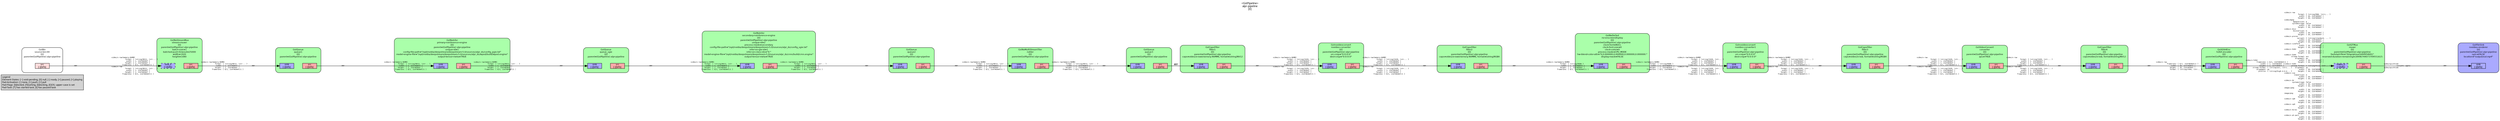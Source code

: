 digraph pipeline {
  rankdir=LR;
  fontname="sans";
  fontsize="10";
  labelloc=t;
  nodesep=.1;
  ranksep=.2;
  label="<GstPipeline>\nalpr-pipeline\n[0]";
  node [style="filled,rounded", shape=box, fontsize="9", fontname="sans", margin="0.0,0.0"];
  edge [labelfontsize="6", fontsize="9", fontname="monospace"];
  
  legend [
    pos="0,0!",
    margin="0.05,0.05",
    style="filled",
    label="Legend\lElement-States: [~] void-pending, [0] null, [-] ready, [=] paused, [>] playing\lPad-Activation: [-] none, [>] push, [<] pull\lPad-Flags: [b]locked, [f]lushing, [b]locking, [E]OS; upper-case is set\lPad-Task: [T] has started task, [t] has paused task\l",
  ];
  subgraph cluster_nvvideo_renderer_0x55ce022270 {
    fontname="Bitstream Vera Sans";
    fontsize="8";
    style="filled,rounded";
    color=black;
    label="GstFileSink\nnvvideo-renderer\n[0]\nparent=(GstPipeline) alpr-pipeline\nsync=FALSE\nlocation=\"output/out.mp4\"";
    subgraph cluster_nvvideo_renderer_0x55ce022270_sink {
      label="";
      style="invis";
      nvvideo_renderer_0x55ce022270_sink_0x55cdf54ee0 [color=black, fillcolor="#aaaaff", label="sink\n[-][bFb]", height="0.2", style="filled,solid"];
    }

    fillcolor="#aaaaff";
  }

  subgraph cluster_muxer_0x55cdf52010 {
    fontname="Bitstream Vera Sans";
    fontsize="8";
    style="filled,rounded";
    color=black;
    label="GstQTMux\nmuxer\n[0]\nparent=(GstPipeline) alpr-pipeline\nfaststart-file=\"/tmp/qtmux1644954691\"\nreserved-duration-remaining=18446744073709551615";
    subgraph cluster_muxer_0x55cdf52010_sink {
      label="";
      style="invis";
      muxer_0x55cdf52010_video_0_0x55cdf555d0 [color=black, fillcolor="#aaaaff", label="video_0\n[>][bfb]", height="0.2", style="filled,dashed"];
    }

    subgraph cluster_muxer_0x55cdf52010_src {
      label="";
      style="invis";
      muxer_0x55cdf52010_src_0x55cdf377d0 [color=black, fillcolor="#ffaaaa", label="src\n[-][bFb]", height="0.2", style="filled,solid"];
    }

    muxer_0x55cdf52010_video_0_0x55cdf555d0 -> muxer_0x55cdf52010_src_0x55cdf377d0 [style="invis"];
    fillcolor="#aaffaa";
  }

  muxer_0x55cdf52010_src_0x55cdf377d0 -> nvvideo_renderer_0x55ce022270_sink_0x55cdf54ee0 [labeldistance="10", labelangle="0", label="                                                  ", taillabel="video/quicktime\l             variant: apple\lvideo/quicktime\l", headlabel="ANY"]
  subgraph cluster_h264_encoder_0x55cdf3caf0 {
    fontname="Bitstream Vera Sans";
    fontsize="8";
    style="filled,rounded";
    color=black;
    label="GstX264Enc\nh264 encoder\n[0]\nparent=(GstPipeline) alpr-pipeline";
    subgraph cluster_h264_encoder_0x55cdf3caf0_sink {
      label="";
      style="invis";
      h264_encoder_0x55cdf3caf0_sink_0x55cdf369f0 [color=black, fillcolor="#aaaaff", label="sink\n[-][bFb]", height="0.2", style="filled,solid"];
    }

    subgraph cluster_h264_encoder_0x55cdf3caf0_src {
      label="";
      style="invis";
      h264_encoder_0x55cdf3caf0_src_0x55cdf36c40 [color=black, fillcolor="#ffaaaa", label="src\n[-][bFb]", height="0.2", style="filled,solid"];
    }

    h264_encoder_0x55cdf3caf0_sink_0x55cdf369f0 -> h264_encoder_0x55cdf3caf0_src_0x55cdf36c40 [style="invis"];
    fillcolor="#aaffaa";
  }

  h264_encoder_0x55cdf3caf0_src_0x55cdf36c40 -> muxer_0x55cdf52010_video_0_0x55cdf555d0 [labeldistance="10", labelangle="0", label="                                                  ", taillabel="video/x-h264\l           framerate: [ 0/1, 2147483647/1 ]\l               width: [ 1, 2147483647 ]\l              height: [ 1, 2147483647 ]\l       stream-format: { (string)avc, (stri... }\l           alignment: au\l             profile: { (string)high-4:4:4... }\l", headlabel="video/x-raw\l              format: { (string)RGB, (stri... }\l               width: [ 16, 2147483647 ]\l              height: [ 16, 2147483647 ]\lvideo/mpeg\l         mpegversion: 4\l        systemstream: false\l               width: [ 16, 2147483647 ]\l              height: [ 16, 2147483647 ]\lvideo/x-divx\l         divxversion: 5\l               width: [ 16, 2147483647 ]\l              height: [ 16, 2147483647 ]\lvideo/x-prores\l             variant: { (string)standard, ... }\l               width: [ 16, 2147483647 ]\l              height: [ 16, 2147483647 ]\lvideo/x-cineform\l               width: [ 16, 2147483647 ]\l              height: [ 16, 2147483647 ]\lvideo/x-h263\l               width: [ 16, 2147483647 ]\l              height: [ 16, 2147483647 ]\lvideo/x-h264\l       stream-format: avc\l           alignment: au\l               width: [ 16, 2147483647 ]\l              height: [ 16, 2147483647 ]\lvideo/x-h265\l       stream-format: { (string)hvc1, (str... }\l           alignment: au\l               width: [ 16, 2147483647 ]\l              height: [ 16, 2147483647 ]\lvideo/x-svq\l          svqversion: 3\l               width: [ 16, 2147483647 ]\l              height: [ 16, 2147483647 ]\lvideo/x-dv\l        systemstream: false\l               width: [ 16, 2147483647 ]\l              height: [ 16, 2147483647 ]\limage/jpeg\l               width: [ 16, 2147483647 ]\l              height: [ 16, 2147483647 ]\limage/png\l               width: [ 16, 2147483647 ]\l              height: [ 16, 2147483647 ]\lvideo/x-vp8\l               width: [ 16, 2147483647 ]\l              height: [ 16, 2147483647 ]\lvideo/x-vp9\l               width: [ 16, 2147483647 ]\l              height: [ 16, 2147483647 ]\lvideo/x-dirac\l               width: [ 16, 2147483647 ]\l              height: [ 16, 2147483647 ]\lvideo/x-qt-part\l               width: [ 16, 2147483647 ]\l              height: [ 16, 2147483647 ]\l"]
  subgraph cluster_filter4_0x55cdf34b70 {
    fontname="Bitstream Vera Sans";
    fontsize="8";
    style="filled,rounded";
    color=black;
    label="GstCapsFilter\nfilter4\n[0]\nparent=(GstPipeline) alpr-pipeline\ncaps=video/x-raw, format=(string)NV12";
    subgraph cluster_filter4_0x55cdf34b70_sink {
      label="";
      style="invis";
      filter4_0x55cdf34b70_sink_0x55cdf36550 [color=black, fillcolor="#aaaaff", label="sink\n[-][bFb]", height="0.2", style="filled,solid"];
    }

    subgraph cluster_filter4_0x55cdf34b70_src {
      label="";
      style="invis";
      filter4_0x55cdf34b70_src_0x55cdf367a0 [color=black, fillcolor="#ffaaaa", label="src\n[-][bFb]", height="0.2", style="filled,solid"];
    }

    filter4_0x55cdf34b70_sink_0x55cdf36550 -> filter4_0x55cdf34b70_src_0x55cdf367a0 [style="invis"];
    fillcolor="#aaffaa";
  }

  filter4_0x55cdf34b70_src_0x55cdf367a0 -> h264_encoder_0x55cdf3caf0_sink_0x55cdf369f0 [labeldistance="10", labelangle="0", label="                                                  ", taillabel="ANY", headlabel="video/x-raw\l           framerate: [ 0/1, 2147483647/1 ]\l               width: [ 16, 2147483647 ]\l              height: [ 16, 2147483647 ]\l              format: { (string)Y444, (str... }\l"]
  subgraph cluster_converter_0x55cdf460f0 {
    fontname="Bitstream Vera Sans";
    fontsize="8";
    style="filled,rounded";
    color=black;
    label="GstVideoConvert\nconverter\n[0]\nparent=(GstPipeline) alpr-pipeline\nqos=TRUE";
    subgraph cluster_converter_0x55cdf460f0_sink {
      label="";
      style="invis";
      converter_0x55cdf460f0_sink_0x55cdf36e90 [color=black, fillcolor="#aaaaff", label="sink\n[-][bFb]", height="0.2", style="filled,solid"];
    }

    subgraph cluster_converter_0x55cdf460f0_src {
      label="";
      style="invis";
      converter_0x55cdf460f0_src_0x55cdf370e0 [color=black, fillcolor="#ffaaaa", label="src\n[-][bFb]", height="0.2", style="filled,solid"];
    }

    converter_0x55cdf460f0_sink_0x55cdf36e90 -> converter_0x55cdf460f0_src_0x55cdf370e0 [style="invis"];
    fillcolor="#aaffaa";
  }

  converter_0x55cdf460f0_src_0x55cdf370e0 -> filter4_0x55cdf34b70_sink_0x55cdf36550 [labeldistance="10", labelangle="0", label="                                                  ", taillabel="video/x-raw\l              format: { (string)I420, (str... }\l               width: [ 1, 2147483647 ]\l              height: [ 1, 2147483647 ]\l           framerate: [ 0/1, 2147483647/1 ]\lvideo/x-raw(ANY)\l              format: { (string)I420, (str... }\l               width: [ 1, 2147483647 ]\l              height: [ 1, 2147483647 ]\l           framerate: [ 0/1, 2147483647/1 ]\l", headlabel="ANY"]
  subgraph cluster_filter3_0x55cdf34830 {
    fontname="Bitstream Vera Sans";
    fontsize="8";
    style="filled,rounded";
    color=black;
    label="GstCapsFilter\nfilter3\n[0]\nparent=(GstPipeline) alpr-pipeline\ncaps=video/x-raw, format=(string)RGBA";
    subgraph cluster_filter3_0x55cdf34830_sink {
      label="";
      style="invis";
      filter3_0x55cdf34830_sink_0x55cdf360b0 [color=black, fillcolor="#aaaaff", label="sink\n[-][bFb]", height="0.2", style="filled,solid"];
    }

    subgraph cluster_filter3_0x55cdf34830_src {
      label="";
      style="invis";
      filter3_0x55cdf34830_src_0x55cdf36300 [color=black, fillcolor="#ffaaaa", label="src\n[-][bFb]", height="0.2", style="filled,solid"];
    }

    filter3_0x55cdf34830_sink_0x55cdf360b0 -> filter3_0x55cdf34830_src_0x55cdf36300 [style="invis"];
    fillcolor="#aaffaa";
  }

  filter3_0x55cdf34830_src_0x55cdf36300 -> converter_0x55cdf460f0_sink_0x55cdf36e90 [labeldistance="10", labelangle="0", label="                                                  ", taillabel="ANY", headlabel="video/x-raw\l              format: { (string)I420, (str... }\l               width: [ 1, 2147483647 ]\l              height: [ 1, 2147483647 ]\l           framerate: [ 0/1, 2147483647/1 ]\lvideo/x-raw(ANY)\l              format: { (string)I420, (str... }\l               width: [ 1, 2147483647 ]\l              height: [ 1, 2147483647 ]\l           framerate: [ 0/1, 2147483647/1 ]\l"]
  subgraph cluster_nvvideo_converter1_0x55cdf58f60 {
    fontname="Bitstream Vera Sans";
    fontsize="8";
    style="filled,rounded";
    color=black;
    label="Gstnvvideoconvert\nnvvideo-converter1\n[0]\nparent=(GstPipeline) alpr-pipeline\nsrc-crop=\"0:0:0:0\"\ndest-crop=\"0:0:0:0\"";
    subgraph cluster_nvvideo_converter1_0x55cdf58f60_sink {
      label="";
      style="invis";
      nvvideo_converter1_0x55cdf58f60_sink_0x55cdf37a20 [color=black, fillcolor="#aaaaff", label="sink\n[-][bFb]", height="0.2", style="filled,solid"];
    }

    subgraph cluster_nvvideo_converter1_0x55cdf58f60_src {
      label="";
      style="invis";
      nvvideo_converter1_0x55cdf58f60_src_0x55cdf37c70 [color=black, fillcolor="#ffaaaa", label="src\n[-][bFb]", height="0.2", style="filled,solid"];
    }

    nvvideo_converter1_0x55cdf58f60_sink_0x55cdf37a20 -> nvvideo_converter1_0x55cdf58f60_src_0x55cdf37c70 [style="invis"];
    fillcolor="#aaffaa";
  }

  nvvideo_converter1_0x55cdf58f60_src_0x55cdf37c70 -> filter3_0x55cdf34830_sink_0x55cdf360b0 [labeldistance="10", labelangle="0", label="                                                  ", taillabel="video/x-raw(memory:NVMM)\l              format: { (string)I420, (str... }\l               width: [ 1, 2147483647 ]\l              height: [ 1, 2147483647 ]\l           framerate: [ 0/1, 2147483647/1 ]\lvideo/x-raw\l              format: { (string)I420, (str... }\l               width: [ 1, 2147483647 ]\l              height: [ 1, 2147483647 ]\l           framerate: [ 0/1, 2147483647/1 ]\l", headlabel="ANY"]
  subgraph cluster_nv_onscreendisplay_0x55cdf70bb0 {
    fontname="Bitstream Vera Sans";
    fontsize="8";
    style="filled,rounded";
    color=black;
    label="GstNvDsOsd\nnv-onscreendisplay\n[0]\nparent=(GstPipeline) alpr-pipeline\nclock-font=NULL\nclock-font-size=0\nclock-color=0\nprocess-mode=CPU_MODE\nhw-blend-color-attr=\"0,0.000000,0.000000,0.000000,0.000000:\"\ndisplay-mask=FALSE";
    subgraph cluster_nv_onscreendisplay_0x55cdf70bb0_sink {
      label="";
      style="invis";
      nv_onscreendisplay_0x55cdf70bb0_sink_0x55cdf54a40 [color=black, fillcolor="#aaaaff", label="sink\n[-][bFb]", height="0.2", style="filled,solid"];
    }

    subgraph cluster_nv_onscreendisplay_0x55cdf70bb0_src {
      label="";
      style="invis";
      nv_onscreendisplay_0x55cdf70bb0_src_0x55cdf54c90 [color=black, fillcolor="#ffaaaa", label="src\n[-][bFb]", height="0.2", style="filled,solid"];
    }

    nv_onscreendisplay_0x55cdf70bb0_sink_0x55cdf54a40 -> nv_onscreendisplay_0x55cdf70bb0_src_0x55cdf54c90 [style="invis"];
    fillcolor="#aaffaa";
  }

  nv_onscreendisplay_0x55cdf70bb0_src_0x55cdf54c90 -> nvvideo_converter1_0x55cdf58f60_sink_0x55cdf37a20 [labeldistance="10", labelangle="0", label="                                                  ", taillabel="video/x-raw(memory:NVMM)\l              format: { (string)RGBA }\l               width: [ 1, 2147483647 ]\l              height: [ 1, 2147483647 ]\l           framerate: [ 0/1, 2147483647/1 ]\l", headlabel="video/x-raw(memory:NVMM)\l              format: { (string)I420, (str... }\l               width: [ 1, 2147483647 ]\l              height: [ 1, 2147483647 ]\l           framerate: [ 0/1, 2147483647/1 ]\lvideo/x-raw\l              format: { (string)I420, (str... }\l               width: [ 1, 2147483647 ]\l              height: [ 1, 2147483647 ]\l           framerate: [ 0/1, 2147483647/1 ]\l"]
  subgraph cluster_filter2_0x55cdf344f0 {
    fontname="Bitstream Vera Sans";
    fontsize="8";
    style="filled,rounded";
    color=black;
    label="GstCapsFilter\nfilter2\n[0]\nparent=(GstPipeline) alpr-pipeline\ncaps=video/x-raw(memory:NVMM), format=(string)RGBA";
    subgraph cluster_filter2_0x55cdf344f0_sink {
      label="";
      style="invis";
      filter2_0x55cdf344f0_sink_0x55cdf2bb40 [color=black, fillcolor="#aaaaff", label="sink\n[-][bFb]", height="0.2", style="filled,solid"];
    }

    subgraph cluster_filter2_0x55cdf344f0_src {
      label="";
      style="invis";
      filter2_0x55cdf344f0_src_0x55cdf2bd90 [color=black, fillcolor="#ffaaaa", label="src\n[-][bFb]", height="0.2", style="filled,solid"];
    }

    filter2_0x55cdf344f0_sink_0x55cdf2bb40 -> filter2_0x55cdf344f0_src_0x55cdf2bd90 [style="invis"];
    fillcolor="#aaffaa";
  }

  filter2_0x55cdf344f0_src_0x55cdf2bd90 -> nv_onscreendisplay_0x55cdf70bb0_sink_0x55cdf54a40 [labeldistance="10", labelangle="0", label="                                                  ", taillabel="ANY", headlabel="video/x-raw(memory:NVMM)\l              format: { (string)RGBA }\l               width: [ 1, 2147483647 ]\l              height: [ 1, 2147483647 ]\l           framerate: [ 0/1, 2147483647/1 ]\l"]
  subgraph cluster_nvvideo_converter_0x55cdf5c960 {
    fontname="Bitstream Vera Sans";
    fontsize="8";
    style="filled,rounded";
    color=black;
    label="Gstnvvideoconvert\nnvvideo-converter\n[0]\nparent=(GstPipeline) alpr-pipeline\nsrc-crop=\"0:0:0:0\"\ndest-crop=\"0:0:0:0\"";
    subgraph cluster_nvvideo_converter_0x55cdf5c960_sink {
      label="";
      style="invis";
      nvvideo_converter_0x55cdf5c960_sink_0x55cdf545a0 [color=black, fillcolor="#aaaaff", label="sink\n[-][bFb]", height="0.2", style="filled,solid"];
    }

    subgraph cluster_nvvideo_converter_0x55cdf5c960_src {
      label="";
      style="invis";
      nvvideo_converter_0x55cdf5c960_src_0x55cdf547f0 [color=black, fillcolor="#ffaaaa", label="src\n[-][bFb]", height="0.2", style="filled,solid"];
    }

    nvvideo_converter_0x55cdf5c960_sink_0x55cdf545a0 -> nvvideo_converter_0x55cdf5c960_src_0x55cdf547f0 [style="invis"];
    fillcolor="#aaffaa";
  }

  nvvideo_converter_0x55cdf5c960_src_0x55cdf547f0 -> filter2_0x55cdf344f0_sink_0x55cdf2bb40 [labeldistance="10", labelangle="0", label="                                                  ", taillabel="video/x-raw(memory:NVMM)\l              format: { (string)I420, (str... }\l               width: [ 1, 2147483647 ]\l              height: [ 1, 2147483647 ]\l           framerate: [ 0/1, 2147483647/1 ]\lvideo/x-raw\l              format: { (string)I420, (str... }\l               width: [ 1, 2147483647 ]\l              height: [ 1, 2147483647 ]\l           framerate: [ 0/1, 2147483647/1 ]\l", headlabel="ANY"]
  subgraph cluster_filter1_0x55cdf341b0 {
    fontname="Bitstream Vera Sans";
    fontsize="8";
    style="filled,rounded";
    color=black;
    label="GstCapsFilter\nfilter1\n[0]\nparent=(GstPipeline) alpr-pipeline\ncaps=video/x-raw(memory:NVMM), format=(string)NV12";
    subgraph cluster_filter1_0x55cdf341b0_sink {
      label="";
      style="invis";
      filter1_0x55cdf341b0_sink_0x55cdf2b6a0 [color=black, fillcolor="#aaaaff", label="sink\n[-][bFb]", height="0.2", style="filled,solid"];
    }

    subgraph cluster_filter1_0x55cdf341b0_src {
      label="";
      style="invis";
      filter1_0x55cdf341b0_src_0x55cdf2b8f0 [color=black, fillcolor="#ffaaaa", label="src\n[-][bFb]", height="0.2", style="filled,solid"];
    }

    filter1_0x55cdf341b0_sink_0x55cdf2b6a0 -> filter1_0x55cdf341b0_src_0x55cdf2b8f0 [style="invis"];
    fillcolor="#aaffaa";
  }

  filter1_0x55cdf341b0_src_0x55cdf2b8f0 -> nvvideo_converter_0x55cdf5c960_sink_0x55cdf545a0 [labeldistance="10", labelangle="0", label="                                                  ", taillabel="ANY", headlabel="video/x-raw(memory:NVMM)\l              format: { (string)I420, (str... }\l               width: [ 1, 2147483647 ]\l              height: [ 1, 2147483647 ]\l           framerate: [ 0/1, 2147483647/1 ]\lvideo/x-raw\l              format: { (string)I420, (str... }\l               width: [ 1, 2147483647 ]\l              height: [ 1, 2147483647 ]\l           framerate: [ 0/1, 2147483647/1 ]\l"]
  subgraph cluster_queue3_0x55cdd02a20 {
    fontname="Bitstream Vera Sans";
    fontsize="8";
    style="filled,rounded";
    color=black;
    label="GstQueue\nqueue3\n[0]\nparent=(GstPipeline) alpr-pipeline";
    subgraph cluster_queue3_0x55cdd02a20_sink {
      label="";
      style="invis";
      queue3_0x55cdd02a20_sink_0x55cdf2a8c0 [color=black, fillcolor="#aaaaff", label="sink\n[-][bFb]", height="0.2", style="filled,solid"];
    }

    subgraph cluster_queue3_0x55cdd02a20_src {
      label="";
      style="invis";
      queue3_0x55cdd02a20_src_0x55cdf2ab10 [color=black, fillcolor="#ffaaaa", label="src\n[-][bFb]", height="0.2", style="filled,solid"];
    }

    queue3_0x55cdd02a20_sink_0x55cdf2a8c0 -> queue3_0x55cdd02a20_src_0x55cdf2ab10 [style="invis"];
    fillcolor="#aaffaa";
  }

  queue3_0x55cdd02a20_src_0x55cdf2ab10 -> filter1_0x55cdf341b0_sink_0x55cdf2b6a0 [label="ANY"]
  subgraph cluster_nvtiler_0x55cdf5c190 {
    fontname="Bitstream Vera Sans";
    fontsize="8";
    style="filled,rounded";
    color=black;
    label="GstNvMultiStreamTiler\nnvtiler\n[0]\nparent=(GstPipeline) alpr-pipeline";
    subgraph cluster_nvtiler_0x55cdf5c190_sink {
      label="";
      style="invis";
      nvtiler_0x55cdf5c190_sink_0x55cdf54100 [color=black, fillcolor="#aaaaff", label="sink\n[-][bFb]", height="0.2", style="filled,solid"];
    }

    subgraph cluster_nvtiler_0x55cdf5c190_src {
      label="";
      style="invis";
      nvtiler_0x55cdf5c190_src_0x55cdf54350 [color=black, fillcolor="#ffaaaa", label="src\n[-][bFb]", height="0.2", style="filled,solid"];
    }

    nvtiler_0x55cdf5c190_sink_0x55cdf54100 -> nvtiler_0x55cdf5c190_src_0x55cdf54350 [style="invis"];
    fillcolor="#aaffaa";
  }

  nvtiler_0x55cdf5c190_src_0x55cdf54350 -> queue3_0x55cdd02a20_sink_0x55cdf2a8c0 [labeldistance="10", labelangle="0", label="                                                  ", taillabel="video/x-raw(memory:NVMM)\l              format: { (string)NV12, (str... }\l               width: [ 1, 2147483647 ]\l              height: [ 1, 2147483647 ]\l           framerate: [ 0/1, 2147483647/1 ]\l", headlabel="ANY"]
  subgraph cluster_queue2_0x55cdd02720 {
    fontname="Bitstream Vera Sans";
    fontsize="8";
    style="filled,rounded";
    color=black;
    label="GstQueue\nqueue2\n[0]\nparent=(GstPipeline) alpr-pipeline";
    subgraph cluster_queue2_0x55cdd02720_sink {
      label="";
      style="invis";
      queue2_0x55cdd02720_sink_0x55cdf2a420 [color=black, fillcolor="#aaaaff", label="sink\n[-][bFb]", height="0.2", style="filled,solid"];
    }

    subgraph cluster_queue2_0x55cdd02720_src {
      label="";
      style="invis";
      queue2_0x55cdd02720_src_0x55cdf2a670 [color=black, fillcolor="#ffaaaa", label="src\n[-][bFb]", height="0.2", style="filled,solid"];
    }

    queue2_0x55cdd02720_sink_0x55cdf2a420 -> queue2_0x55cdd02720_src_0x55cdf2a670 [style="invis"];
    fillcolor="#aaffaa";
  }

  queue2_0x55cdd02720_src_0x55cdf2a670 -> nvtiler_0x55cdf5c190_sink_0x55cdf54100 [labeldistance="10", labelangle="0", label="                                                  ", taillabel="ANY", headlabel="video/x-raw(memory:NVMM)\l              format: { (string)NV12, (str... }\l               width: [ 1, 2147483647 ]\l              height: [ 1, 2147483647 ]\l           framerate: [ 0/1, 2147483647/1 ]\l"]
  subgraph cluster_secondary_nvinference_engine_0x55cdf07dd0 {
    fontname="Bitstream Vera Sans";
    fontsize="8";
    style="filled,rounded";
    color=black;
    label="GstNvInfer\nsecondary-nvinference-engine\n[0]\nparent=(GstPipeline) alpr-pipeline\nunique-id=2\nprocess-mode=secondary\nconfig-file-path=\"/opt/nvidia/deepstream/deepstream-5.0/sources/alpr_ds/config_sgie.txt\"\ninfer-on-gie-id=1\ninfer-on-class-ids=\"0:\"\nmodel-engine-file=\"/opt/nvidia/deepstream/deepstream-5.0/sources/alpr_ds/crnn/build/crnn.engine\"\noutput-tensor-meta=TRUE";
    subgraph cluster_secondary_nvinference_engine_0x55cdf07dd0_sink {
      label="";
      style="invis";
      secondary_nvinference_engine_0x55cdf07dd0_sink_0x55cdcf9830 [color=black, fillcolor="#aaaaff", label="sink\n[-][bFb]", height="0.2", style="filled,solid"];
    }

    subgraph cluster_secondary_nvinference_engine_0x55cdf07dd0_src {
      label="";
      style="invis";
      secondary_nvinference_engine_0x55cdf07dd0_src_0x55cdcf9a80 [color=black, fillcolor="#ffaaaa", label="src\n[-][bFb]", height="0.2", style="filled,solid"];
    }

    secondary_nvinference_engine_0x55cdf07dd0_sink_0x55cdcf9830 -> secondary_nvinference_engine_0x55cdf07dd0_src_0x55cdcf9a80 [style="invis"];
    fillcolor="#aaffaa";
  }

  secondary_nvinference_engine_0x55cdf07dd0_src_0x55cdcf9a80 -> queue2_0x55cdd02720_sink_0x55cdf2a420 [labeldistance="10", labelangle="0", label="                                                  ", taillabel="video/x-raw(memory:NVMM)\l              format: { (string)NV12, (str... }\l               width: [ 1, 2147483647 ]\l              height: [ 1, 2147483647 ]\l           framerate: [ 0/1, 2147483647/1 ]\l", headlabel="ANY"]
  subgraph cluster_queue_sgie_0x55cdd02120 {
    fontname="Bitstream Vera Sans";
    fontsize="8";
    style="filled,rounded";
    color=black;
    label="GstQueue\nqueue_sgie\n[0]\nparent=(GstPipeline) alpr-pipeline";
    subgraph cluster_queue_sgie_0x55cdd02120_sink {
      label="";
      style="invis";
      queue_sgie_0x55cdd02120_sink_0x55cdcf8360 [color=black, fillcolor="#aaaaff", label="sink\n[-][bFb]", height="0.2", style="filled,solid"];
    }

    subgraph cluster_queue_sgie_0x55cdd02120_src {
      label="";
      style="invis";
      queue_sgie_0x55cdd02120_src_0x55cdcf85b0 [color=black, fillcolor="#ffaaaa", label="src\n[-][bFb]", height="0.2", style="filled,solid"];
    }

    queue_sgie_0x55cdd02120_sink_0x55cdcf8360 -> queue_sgie_0x55cdd02120_src_0x55cdcf85b0 [style="invis"];
    fillcolor="#aaffaa";
  }

  queue_sgie_0x55cdd02120_src_0x55cdcf85b0 -> secondary_nvinference_engine_0x55cdf07dd0_sink_0x55cdcf9830 [labeldistance="10", labelangle="0", label="                                                  ", taillabel="ANY", headlabel="video/x-raw(memory:NVMM)\l              format: { (string)NV12, (str... }\l               width: [ 1, 2147483647 ]\l              height: [ 1, 2147483647 ]\l           framerate: [ 0/1, 2147483647/1 ]\l"]
  subgraph cluster_primary_nvinference_engine_0x55cdf05b30 {
    fontname="Bitstream Vera Sans";
    fontsize="8";
    style="filled,rounded";
    color=black;
    label="GstNvInfer\nprimary-nvinference-engine\n[0]\nparent=(GstPipeline) alpr-pipeline\nunique-id=1\nconfig-file-path=\"/opt/nvidia/deepstream/deepstream-5.0/sources/alpr_ds/config_pgie.txt\"\nmodel-engine-file=\"/opt/nvidia/deepstream/deepstream-5.0/sources/alpr_ds/wpod/build/wpod.engine\"\noutput-tensor-meta=TRUE";
    subgraph cluster_primary_nvinference_engine_0x55cdf05b30_sink {
      label="";
      style="invis";
      primary_nvinference_engine_0x55cdf05b30_sink_0x55cdcf9390 [color=black, fillcolor="#aaaaff", label="sink\n[-][bFb]", height="0.2", style="filled,solid"];
    }

    subgraph cluster_primary_nvinference_engine_0x55cdf05b30_src {
      label="";
      style="invis";
      primary_nvinference_engine_0x55cdf05b30_src_0x55cdcf95e0 [color=black, fillcolor="#ffaaaa", label="src\n[-][bFb]", height="0.2", style="filled,solid"];
    }

    primary_nvinference_engine_0x55cdf05b30_sink_0x55cdcf9390 -> primary_nvinference_engine_0x55cdf05b30_src_0x55cdcf95e0 [style="invis"];
    fillcolor="#aaffaa";
  }

  primary_nvinference_engine_0x55cdf05b30_src_0x55cdcf95e0 -> queue_sgie_0x55cdd02120_sink_0x55cdcf8360 [labeldistance="10", labelangle="0", label="                                                  ", taillabel="video/x-raw(memory:NVMM)\l              format: { (string)NV12, (str... }\l               width: [ 1, 2147483647 ]\l              height: [ 1, 2147483647 ]\l           framerate: [ 0/1, 2147483647/1 ]\l", headlabel="ANY"]
  subgraph cluster_queue1_0x55cdd02420 {
    fontname="Bitstream Vera Sans";
    fontsize="8";
    style="filled,rounded";
    color=black;
    label="GstQueue\nqueue1\n[0]\nparent=(GstPipeline) alpr-pipeline";
    subgraph cluster_queue1_0x55cdd02420_sink {
      label="";
      style="invis";
      queue1_0x55cdd02420_sink_0x55cdcf9cd0 [color=black, fillcolor="#aaaaff", label="sink\n[-][bFb]", height="0.2", style="filled,solid"];
    }

    subgraph cluster_queue1_0x55cdd02420_src {
      label="";
      style="invis";
      queue1_0x55cdd02420_src_0x55cdf2a1d0 [color=black, fillcolor="#ffaaaa", label="src\n[-][bFb]", height="0.2", style="filled,solid"];
    }

    queue1_0x55cdd02420_sink_0x55cdcf9cd0 -> queue1_0x55cdd02420_src_0x55cdf2a1d0 [style="invis"];
    fillcolor="#aaffaa";
  }

  queue1_0x55cdd02420_src_0x55cdf2a1d0 -> primary_nvinference_engine_0x55cdf05b30_sink_0x55cdcf9390 [labeldistance="10", labelangle="0", label="                                                  ", taillabel="ANY", headlabel="video/x-raw(memory:NVMM)\l              format: { (string)NV12, (str... }\l               width: [ 1, 2147483647 ]\l              height: [ 1, 2147483647 ]\l           framerate: [ 0/1, 2147483647/1 ]\l"]
  subgraph cluster_source_bin_00_0x55cdd06130 {
    fontname="Bitstream Vera Sans";
    fontsize="8";
    style="filled,rounded";
    color=black;
    label="GstBin\nsource-bin-00\n[0]\nparent=(GstPipeline) alpr-pipeline";
    subgraph cluster_source_bin_00_0x55cdd06130_src {
      label="";
      style="invis";
      source_bin_00_0x55cdd06130_src_0x55cdd10070 [color=black, fillcolor="#ffdddd", label="src\n[-][bFb]", height="0.2", style="filled,solid"];
    }

    fillcolor="#ffffff";
    subgraph cluster_uri_decode_bin_0x55cdd0c080 {
      fontname="Bitstream Vera Sans";
      fontsize="8";
      style="filled,rounded";
      color=black;
      label="GstURIDecodeBin\nuri-decode-bin\n[0]\nparent=(GstBin) source-bin-00\nuri=\"file:///opt/nvidia/deepstream/deepstream-5.0/sources/alpr_ds/wpod/deepstream_a…\ncaps=video/x-raw(ANY); audio/x-raw(ANY); text/x-raw(ANY); subpicture/x-dvd; subpictur…";
      fillcolor="#ffffff";
    }

  }

  source_bin_00_0x55cdd06130_src_0x55cdd10070 -> stream_muxer_0x55cdcf6040_sink_0_0x55cdcf8800 [labeldistance="10", labelangle="0", label="                                                  ", taillabel="ANY", headlabel="video/x-raw(memory:NVMM)\l              format: { (string)NV12, (str... }\l               width: [ 1, 2147483647 ]\l              height: [ 1, 2147483647 ]\l           framerate: [ 0/1, 2147483647/1 ]\lvideo/x-raw\l              format: { (string)NV12, (str... }\l               width: [ 1, 2147483647 ]\l              height: [ 1, 2147483647 ]\l           framerate: [ 0/1, 2147483647/1 ]\l"]
  subgraph cluster_stream_muxer_0x55cdcf6040 {
    fontname="Bitstream Vera Sans";
    fontsize="8";
    style="filled,rounded";
    color=black;
    label="GstNvStreamMux\nstream-muxer\n[0]\nparent=(GstPipeline) alpr-pipeline\nbatch-size=1\nbatched-push-timeout=25000\nwidth=1920\nheight=1080";
    subgraph cluster_stream_muxer_0x55cdcf6040_sink {
      label="";
      style="invis";
      stream_muxer_0x55cdcf6040_sink_0_0x55cdcf8800 [color=black, fillcolor="#aaaaff", label="sink_0\n[>][bfb]", height="0.2", style="filled,dashed"];
    }

    subgraph cluster_stream_muxer_0x55cdcf6040_src {
      label="";
      style="invis";
      stream_muxer_0x55cdcf6040_src_0x55cdcf8110 [color=black, fillcolor="#ffaaaa", label="src\n[-][bFb]", height="0.2", style="filled,solid"];
    }

    stream_muxer_0x55cdcf6040_sink_0_0x55cdcf8800 -> stream_muxer_0x55cdcf6040_src_0x55cdcf8110 [style="invis"];
    fillcolor="#aaffaa";
  }

  stream_muxer_0x55cdcf6040_src_0x55cdcf8110 -> queue1_0x55cdd02420_sink_0x55cdcf9cd0 [labeldistance="10", labelangle="0", label="                                                  ", taillabel="video/x-raw(memory:NVMM)\l              format: { (string)NV12, (str... }\l               width: [ 1, 2147483647 ]\l              height: [ 1, 2147483647 ]\l           framerate: [ 0/1, 2147483647/1 ]\l", headlabel="ANY"]
}
